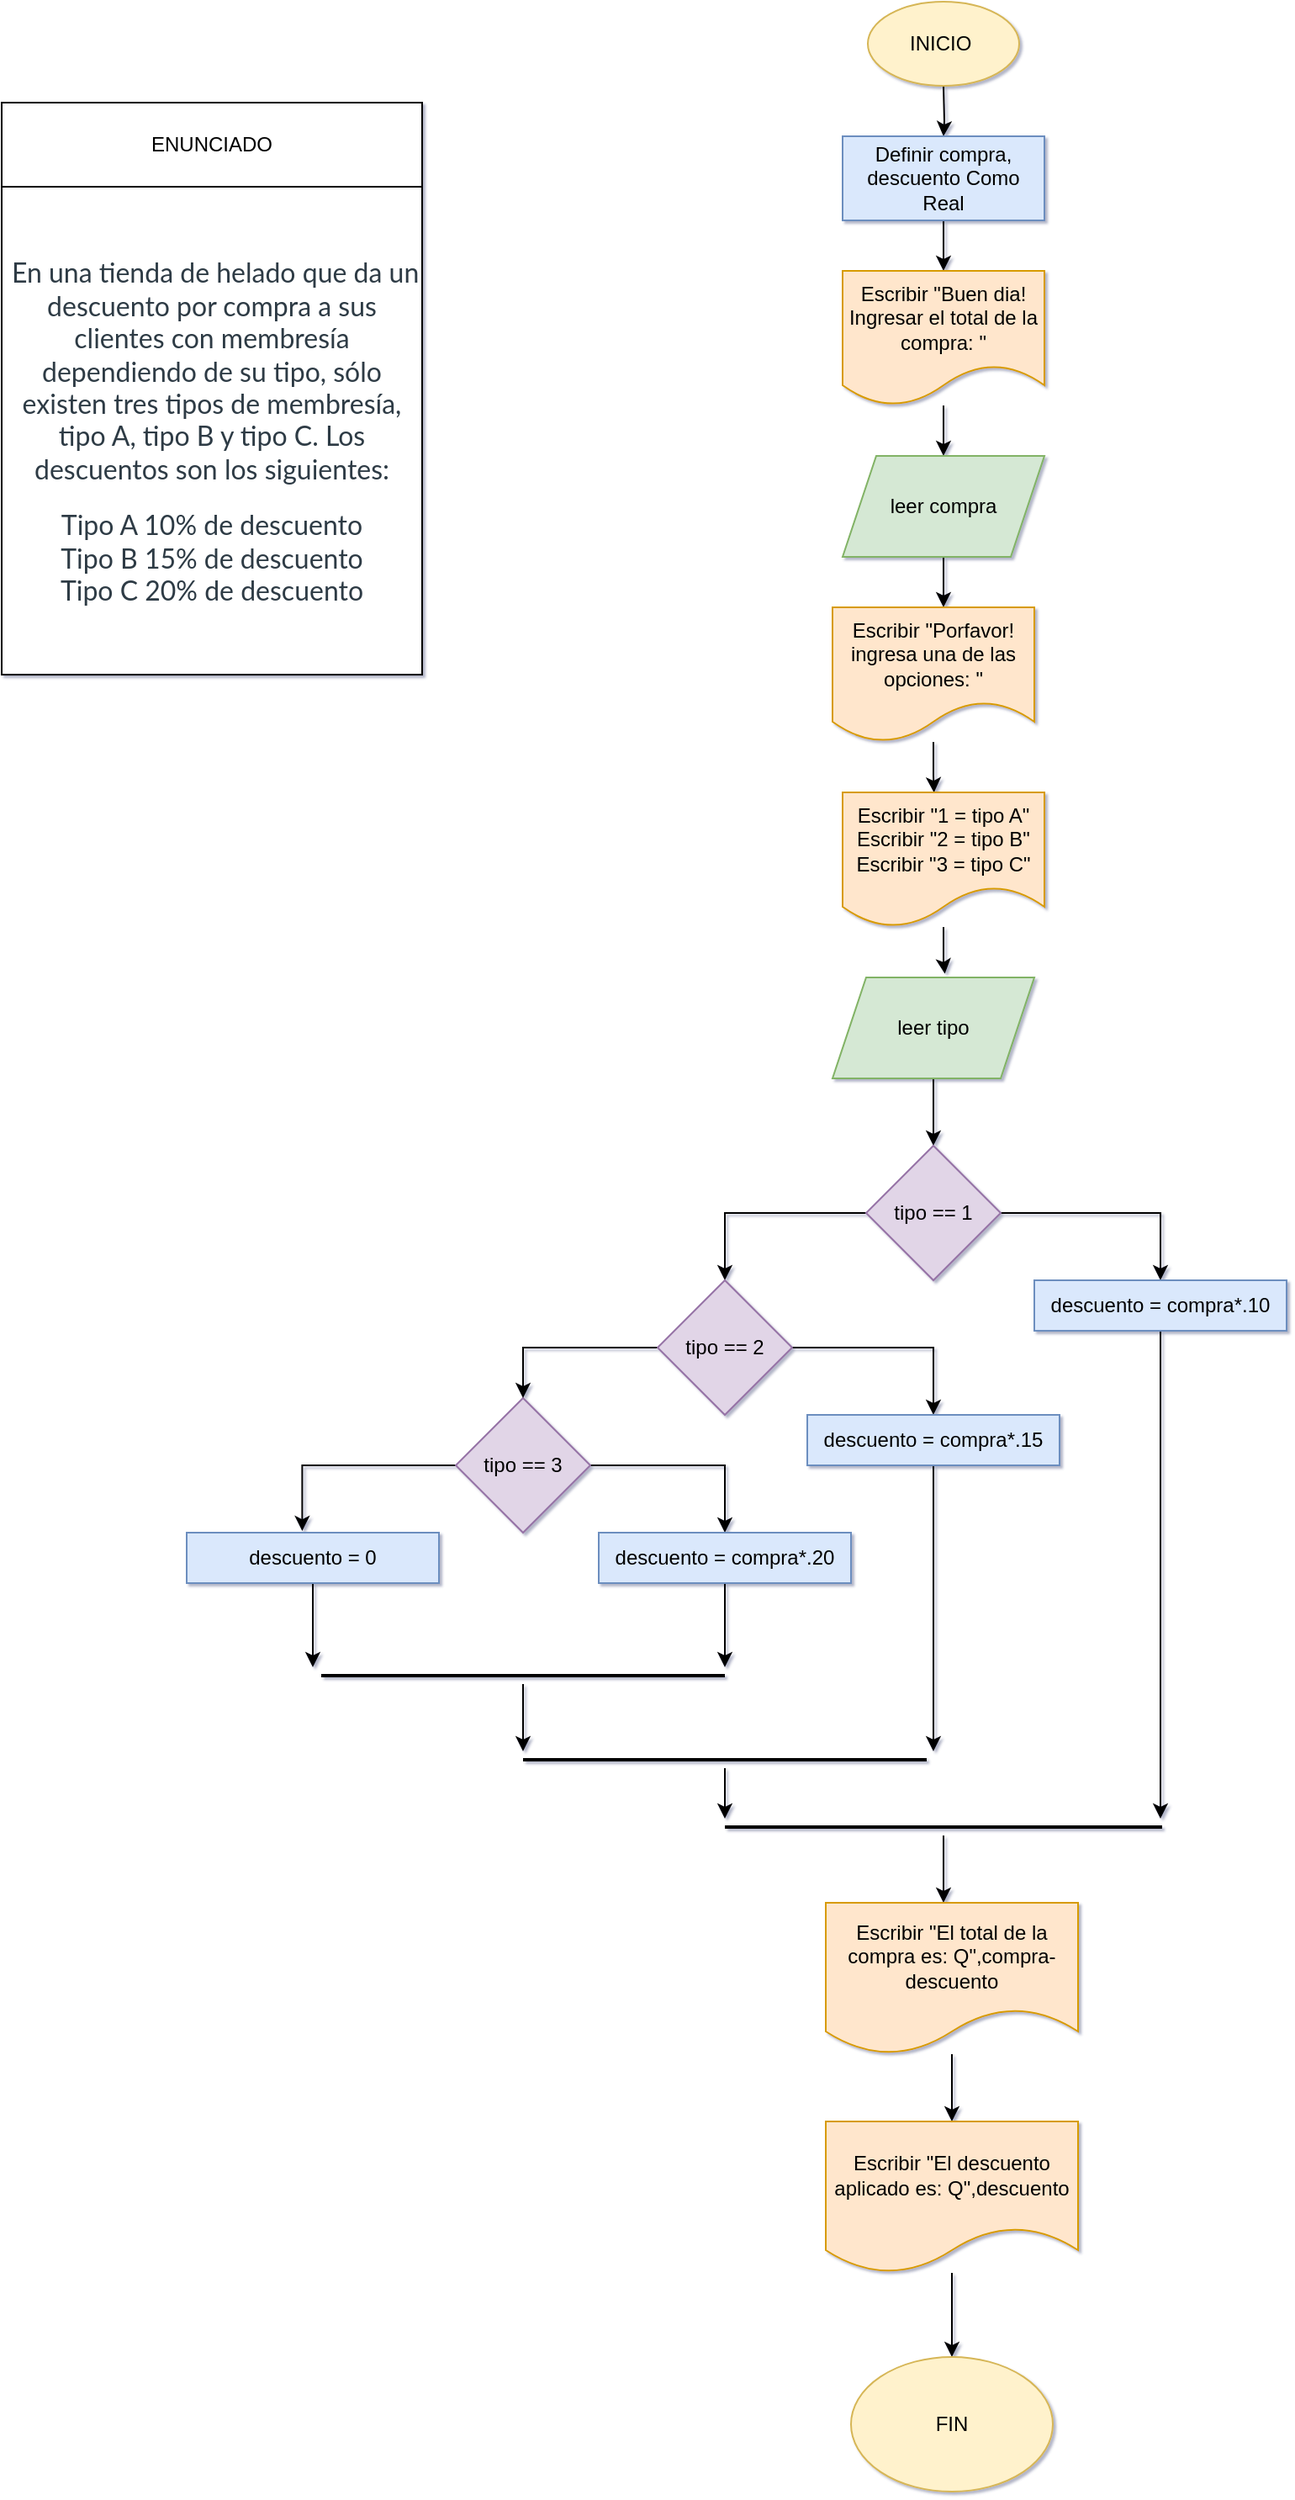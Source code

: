 <mxfile version="20.2.3" type="device"><diagram id="C5RBs43oDa-KdzZeNtuy" name="Page-1"><mxGraphModel dx="1038" dy="649" grid="1" gridSize="10" guides="1" tooltips="1" connect="1" arrows="1" fold="1" page="1" pageScale="1" pageWidth="827" pageHeight="1169" background="#ffffff" math="0" shadow="1"><root><mxCell id="WIyWlLk6GJQsqaUBKTNV-0"/><mxCell id="WIyWlLk6GJQsqaUBKTNV-1" parent="WIyWlLk6GJQsqaUBKTNV-0"/><mxCell id="t-VT9pYJsM7bT8XzLXTq-4" style="edgeStyle=orthogonalEdgeStyle;rounded=0;orthogonalLoop=1;jettySize=auto;html=1;exitX=0.5;exitY=1;exitDx=0;exitDy=0;" parent="WIyWlLk6GJQsqaUBKTNV-1" target="t-VT9pYJsM7bT8XzLXTq-2" edge="1"><mxGeometry relative="1" as="geometry"><mxPoint x="600" y="50" as="sourcePoint"/></mxGeometry></mxCell><mxCell id="t-VT9pYJsM7bT8XzLXTq-1" value="INICIO&amp;nbsp;" style="ellipse;whiteSpace=wrap;html=1;fillColor=#fff2cc;strokeColor=#d6b656;" parent="WIyWlLk6GJQsqaUBKTNV-1" vertex="1"><mxGeometry x="555" width="90" height="50" as="geometry"/></mxCell><mxCell id="t-VT9pYJsM7bT8XzLXTq-10" style="edgeStyle=orthogonalEdgeStyle;rounded=0;orthogonalLoop=1;jettySize=auto;html=1;entryX=0.5;entryY=0;entryDx=0;entryDy=0;" parent="WIyWlLk6GJQsqaUBKTNV-1" source="t-VT9pYJsM7bT8XzLXTq-2" target="t-VT9pYJsM7bT8XzLXTq-8" edge="1"><mxGeometry relative="1" as="geometry"/></mxCell><mxCell id="t-VT9pYJsM7bT8XzLXTq-2" value="Definir&amp;nbsp;compra, descuento Como Real" style="rounded=0;whiteSpace=wrap;html=1;fillColor=#dae8fc;strokeColor=#6c8ebf;" parent="WIyWlLk6GJQsqaUBKTNV-1" vertex="1"><mxGeometry x="540" y="80" width="120" height="50" as="geometry"/></mxCell><mxCell id="t-VT9pYJsM7bT8XzLXTq-12" style="edgeStyle=orthogonalEdgeStyle;rounded=0;orthogonalLoop=1;jettySize=auto;html=1;entryX=0.5;entryY=0;entryDx=0;entryDy=0;" parent="WIyWlLk6GJQsqaUBKTNV-1" source="t-VT9pYJsM7bT8XzLXTq-8" target="t-VT9pYJsM7bT8XzLXTq-11" edge="1"><mxGeometry relative="1" as="geometry"/></mxCell><mxCell id="t-VT9pYJsM7bT8XzLXTq-8" value="Escribir &quot;Buen dia! Ingresar el total de la compra: &quot;" style="shape=document;whiteSpace=wrap;html=1;boundedLbl=1;fillColor=#ffe6cc;strokeColor=#d79b00;" parent="WIyWlLk6GJQsqaUBKTNV-1" vertex="1"><mxGeometry x="540" y="160" width="120" height="80" as="geometry"/></mxCell><mxCell id="t-VT9pYJsM7bT8XzLXTq-15" style="edgeStyle=orthogonalEdgeStyle;rounded=0;orthogonalLoop=1;jettySize=auto;html=1;entryX=0.55;entryY=0;entryDx=0;entryDy=0;entryPerimeter=0;" parent="WIyWlLk6GJQsqaUBKTNV-1" source="t-VT9pYJsM7bT8XzLXTq-11" target="t-VT9pYJsM7bT8XzLXTq-13" edge="1"><mxGeometry relative="1" as="geometry"/></mxCell><mxCell id="t-VT9pYJsM7bT8XzLXTq-11" value="leer compra" style="shape=parallelogram;perimeter=parallelogramPerimeter;whiteSpace=wrap;html=1;fixedSize=1;fillColor=#d5e8d4;strokeColor=#82b366;" parent="WIyWlLk6GJQsqaUBKTNV-1" vertex="1"><mxGeometry x="540" y="270" width="120" height="60" as="geometry"/></mxCell><mxCell id="t-VT9pYJsM7bT8XzLXTq-20" style="edgeStyle=orthogonalEdgeStyle;rounded=0;orthogonalLoop=1;jettySize=auto;html=1;entryX=0.453;entryY=0.001;entryDx=0;entryDy=0;entryPerimeter=0;" parent="WIyWlLk6GJQsqaUBKTNV-1" source="t-VT9pYJsM7bT8XzLXTq-13" target="t-VT9pYJsM7bT8XzLXTq-18" edge="1"><mxGeometry relative="1" as="geometry"/></mxCell><mxCell id="t-VT9pYJsM7bT8XzLXTq-13" value="Escribir &quot;Porfavor! ingresa una de las opciones: &quot;" style="shape=document;whiteSpace=wrap;html=1;boundedLbl=1;fillColor=#ffe6cc;strokeColor=#d79b00;" parent="WIyWlLk6GJQsqaUBKTNV-1" vertex="1"><mxGeometry x="534" y="360" width="120" height="80" as="geometry"/></mxCell><mxCell id="t-VT9pYJsM7bT8XzLXTq-22" style="edgeStyle=orthogonalEdgeStyle;rounded=0;orthogonalLoop=1;jettySize=auto;html=1;entryX=0.557;entryY=-0.037;entryDx=0;entryDy=0;entryPerimeter=0;" parent="WIyWlLk6GJQsqaUBKTNV-1" source="t-VT9pYJsM7bT8XzLXTq-18" target="t-VT9pYJsM7bT8XzLXTq-21" edge="1"><mxGeometry relative="1" as="geometry"/></mxCell><mxCell id="t-VT9pYJsM7bT8XzLXTq-18" value="Escribir &quot;1 = tipo A&quot;&lt;br&gt;Escribir &quot;2 = tipo B&quot;&lt;br&gt;Escribir &quot;3 = tipo C&quot;" style="shape=document;whiteSpace=wrap;html=1;boundedLbl=1;fillColor=#ffe6cc;strokeColor=#d79b00;" parent="WIyWlLk6GJQsqaUBKTNV-1" vertex="1"><mxGeometry x="540" y="470" width="120" height="80" as="geometry"/></mxCell><mxCell id="t-VT9pYJsM7bT8XzLXTq-34" style="edgeStyle=orthogonalEdgeStyle;rounded=0;orthogonalLoop=1;jettySize=auto;html=1;entryX=0.5;entryY=0;entryDx=0;entryDy=0;" parent="WIyWlLk6GJQsqaUBKTNV-1" source="t-VT9pYJsM7bT8XzLXTq-21" target="t-VT9pYJsM7bT8XzLXTq-33" edge="1"><mxGeometry relative="1" as="geometry"/></mxCell><mxCell id="t-VT9pYJsM7bT8XzLXTq-21" value="leer tipo" style="shape=parallelogram;perimeter=parallelogramPerimeter;whiteSpace=wrap;html=1;fixedSize=1;fillColor=#d5e8d4;strokeColor=#82b366;" parent="WIyWlLk6GJQsqaUBKTNV-1" vertex="1"><mxGeometry x="534" y="580" width="120" height="60" as="geometry"/></mxCell><mxCell id="t-VT9pYJsM7bT8XzLXTq-36" style="edgeStyle=orthogonalEdgeStyle;rounded=0;orthogonalLoop=1;jettySize=auto;html=1;entryX=0.5;entryY=0;entryDx=0;entryDy=0;" parent="WIyWlLk6GJQsqaUBKTNV-1" source="t-VT9pYJsM7bT8XzLXTq-33" target="t-VT9pYJsM7bT8XzLXTq-35" edge="1"><mxGeometry relative="1" as="geometry"/></mxCell><mxCell id="t-VT9pYJsM7bT8XzLXTq-39" style="edgeStyle=orthogonalEdgeStyle;rounded=0;orthogonalLoop=1;jettySize=auto;html=1;entryX=0.5;entryY=0;entryDx=0;entryDy=0;" parent="WIyWlLk6GJQsqaUBKTNV-1" source="t-VT9pYJsM7bT8XzLXTq-33" target="t-VT9pYJsM7bT8XzLXTq-38" edge="1"><mxGeometry relative="1" as="geometry"/></mxCell><mxCell id="t-VT9pYJsM7bT8XzLXTq-33" value="tipo == 1" style="rhombus;whiteSpace=wrap;html=1;fillColor=#e1d5e7;strokeColor=#9673a6;" parent="WIyWlLk6GJQsqaUBKTNV-1" vertex="1"><mxGeometry x="554" y="680" width="80" height="80" as="geometry"/></mxCell><mxCell id="t-VT9pYJsM7bT8XzLXTq-57" style="edgeStyle=orthogonalEdgeStyle;rounded=0;orthogonalLoop=1;jettySize=auto;html=1;" parent="WIyWlLk6GJQsqaUBKTNV-1" source="t-VT9pYJsM7bT8XzLXTq-35" edge="1"><mxGeometry relative="1" as="geometry"><mxPoint x="729" y="1080" as="targetPoint"/></mxGeometry></mxCell><mxCell id="t-VT9pYJsM7bT8XzLXTq-35" value="descuento = compra*.10" style="rounded=0;whiteSpace=wrap;html=1;fillColor=#dae8fc;strokeColor=#6c8ebf;" parent="WIyWlLk6GJQsqaUBKTNV-1" vertex="1"><mxGeometry x="654" y="760" width="150" height="30" as="geometry"/></mxCell><mxCell id="t-VT9pYJsM7bT8XzLXTq-46" style="edgeStyle=orthogonalEdgeStyle;rounded=0;orthogonalLoop=1;jettySize=auto;html=1;entryX=0.5;entryY=0;entryDx=0;entryDy=0;" parent="WIyWlLk6GJQsqaUBKTNV-1" source="t-VT9pYJsM7bT8XzLXTq-37" target="t-VT9pYJsM7bT8XzLXTq-43" edge="1"><mxGeometry relative="1" as="geometry"/></mxCell><mxCell id="t-VT9pYJsM7bT8XzLXTq-48" style="edgeStyle=orthogonalEdgeStyle;rounded=0;orthogonalLoop=1;jettySize=auto;html=1;entryX=0.458;entryY=-0.032;entryDx=0;entryDy=0;entryPerimeter=0;" parent="WIyWlLk6GJQsqaUBKTNV-1" source="t-VT9pYJsM7bT8XzLXTq-37" target="t-VT9pYJsM7bT8XzLXTq-47" edge="1"><mxGeometry relative="1" as="geometry"/></mxCell><mxCell id="t-VT9pYJsM7bT8XzLXTq-37" value="tipo == 3" style="rhombus;whiteSpace=wrap;html=1;fillColor=#e1d5e7;strokeColor=#9673a6;" parent="WIyWlLk6GJQsqaUBKTNV-1" vertex="1"><mxGeometry x="310" y="830" width="80" height="80" as="geometry"/></mxCell><mxCell id="t-VT9pYJsM7bT8XzLXTq-44" style="edgeStyle=orthogonalEdgeStyle;rounded=0;orthogonalLoop=1;jettySize=auto;html=1;entryX=0.5;entryY=0;entryDx=0;entryDy=0;" parent="WIyWlLk6GJQsqaUBKTNV-1" source="t-VT9pYJsM7bT8XzLXTq-38" target="t-VT9pYJsM7bT8XzLXTq-42" edge="1"><mxGeometry relative="1" as="geometry"/></mxCell><mxCell id="t-VT9pYJsM7bT8XzLXTq-45" style="edgeStyle=orthogonalEdgeStyle;rounded=0;orthogonalLoop=1;jettySize=auto;html=1;entryX=0.5;entryY=0;entryDx=0;entryDy=0;" parent="WIyWlLk6GJQsqaUBKTNV-1" source="t-VT9pYJsM7bT8XzLXTq-38" target="t-VT9pYJsM7bT8XzLXTq-37" edge="1"><mxGeometry relative="1" as="geometry"/></mxCell><mxCell id="t-VT9pYJsM7bT8XzLXTq-38" value="tipo == 2" style="rhombus;whiteSpace=wrap;html=1;fillColor=#e1d5e7;strokeColor=#9673a6;" parent="WIyWlLk6GJQsqaUBKTNV-1" vertex="1"><mxGeometry x="430" y="760" width="80" height="80" as="geometry"/></mxCell><mxCell id="t-VT9pYJsM7bT8XzLXTq-55" style="edgeStyle=orthogonalEdgeStyle;rounded=0;orthogonalLoop=1;jettySize=auto;html=1;" parent="WIyWlLk6GJQsqaUBKTNV-1" source="t-VT9pYJsM7bT8XzLXTq-42" edge="1"><mxGeometry relative="1" as="geometry"><mxPoint x="594" y="1040" as="targetPoint"/></mxGeometry></mxCell><mxCell id="t-VT9pYJsM7bT8XzLXTq-42" value="descuento = compra*.15" style="rounded=0;whiteSpace=wrap;html=1;fillColor=#dae8fc;strokeColor=#6c8ebf;" parent="WIyWlLk6GJQsqaUBKTNV-1" vertex="1"><mxGeometry x="519" y="840" width="150" height="30" as="geometry"/></mxCell><mxCell id="t-VT9pYJsM7bT8XzLXTq-52" style="edgeStyle=orthogonalEdgeStyle;rounded=0;orthogonalLoop=1;jettySize=auto;html=1;" parent="WIyWlLk6GJQsqaUBKTNV-1" source="t-VT9pYJsM7bT8XzLXTq-43" edge="1"><mxGeometry relative="1" as="geometry"><mxPoint x="470" y="990" as="targetPoint"/></mxGeometry></mxCell><mxCell id="t-VT9pYJsM7bT8XzLXTq-43" value="descuento = compra*.20" style="rounded=0;whiteSpace=wrap;html=1;fillColor=#dae8fc;strokeColor=#6c8ebf;" parent="WIyWlLk6GJQsqaUBKTNV-1" vertex="1"><mxGeometry x="395" y="910" width="150" height="30" as="geometry"/></mxCell><mxCell id="t-VT9pYJsM7bT8XzLXTq-51" style="edgeStyle=orthogonalEdgeStyle;rounded=0;orthogonalLoop=1;jettySize=auto;html=1;" parent="WIyWlLk6GJQsqaUBKTNV-1" source="t-VT9pYJsM7bT8XzLXTq-47" edge="1"><mxGeometry relative="1" as="geometry"><mxPoint x="225.0" y="990" as="targetPoint"/></mxGeometry></mxCell><mxCell id="t-VT9pYJsM7bT8XzLXTq-47" value="descuento = 0" style="rounded=0;whiteSpace=wrap;html=1;fillColor=#dae8fc;strokeColor=#6c8ebf;" parent="WIyWlLk6GJQsqaUBKTNV-1" vertex="1"><mxGeometry x="150" y="910" width="150" height="30" as="geometry"/></mxCell><mxCell id="t-VT9pYJsM7bT8XzLXTq-54" style="edgeStyle=orthogonalEdgeStyle;rounded=0;orthogonalLoop=1;jettySize=auto;html=1;" parent="WIyWlLk6GJQsqaUBKTNV-1" source="t-VT9pYJsM7bT8XzLXTq-53" edge="1"><mxGeometry relative="1" as="geometry"><mxPoint x="350" y="1040" as="targetPoint"/></mxGeometry></mxCell><mxCell id="t-VT9pYJsM7bT8XzLXTq-53" value="" style="line;strokeWidth=2;html=1;" parent="WIyWlLk6GJQsqaUBKTNV-1" vertex="1"><mxGeometry x="230" y="990" width="240" height="10" as="geometry"/></mxCell><mxCell id="t-VT9pYJsM7bT8XzLXTq-58" style="edgeStyle=orthogonalEdgeStyle;rounded=0;orthogonalLoop=1;jettySize=auto;html=1;" parent="WIyWlLk6GJQsqaUBKTNV-1" source="t-VT9pYJsM7bT8XzLXTq-56" edge="1"><mxGeometry relative="1" as="geometry"><mxPoint x="470" y="1080" as="targetPoint"/></mxGeometry></mxCell><mxCell id="t-VT9pYJsM7bT8XzLXTq-56" value="" style="line;strokeWidth=2;html=1;" parent="WIyWlLk6GJQsqaUBKTNV-1" vertex="1"><mxGeometry x="350" y="1040" width="240" height="10" as="geometry"/></mxCell><mxCell id="t-VT9pYJsM7bT8XzLXTq-61" style="edgeStyle=orthogonalEdgeStyle;rounded=0;orthogonalLoop=1;jettySize=auto;html=1;" parent="WIyWlLk6GJQsqaUBKTNV-1" source="t-VT9pYJsM7bT8XzLXTq-60" edge="1"><mxGeometry relative="1" as="geometry"><mxPoint x="600" y="1130" as="targetPoint"/></mxGeometry></mxCell><mxCell id="t-VT9pYJsM7bT8XzLXTq-60" value="" style="line;strokeWidth=2;html=1;" parent="WIyWlLk6GJQsqaUBKTNV-1" vertex="1"><mxGeometry x="470" y="1080" width="260" height="10" as="geometry"/></mxCell><mxCell id="t-VT9pYJsM7bT8XzLXTq-63" style="edgeStyle=orthogonalEdgeStyle;rounded=0;orthogonalLoop=1;jettySize=auto;html=1;" parent="WIyWlLk6GJQsqaUBKTNV-1" source="t-VT9pYJsM7bT8XzLXTq-62" target="t-VT9pYJsM7bT8XzLXTq-64" edge="1"><mxGeometry relative="1" as="geometry"><mxPoint x="605" y="1260" as="targetPoint"/></mxGeometry></mxCell><mxCell id="t-VT9pYJsM7bT8XzLXTq-62" value="Escribir &quot;El total de la compra es: Q&quot;,compra-descuento" style="shape=document;whiteSpace=wrap;html=1;boundedLbl=1;fillColor=#ffe6cc;strokeColor=#d79b00;" parent="WIyWlLk6GJQsqaUBKTNV-1" vertex="1"><mxGeometry x="530" y="1130" width="150" height="90" as="geometry"/></mxCell><mxCell id="t-VT9pYJsM7bT8XzLXTq-66" style="edgeStyle=orthogonalEdgeStyle;rounded=0;orthogonalLoop=1;jettySize=auto;html=1;entryX=0.5;entryY=0;entryDx=0;entryDy=0;" parent="WIyWlLk6GJQsqaUBKTNV-1" source="t-VT9pYJsM7bT8XzLXTq-64" target="t-VT9pYJsM7bT8XzLXTq-65" edge="1"><mxGeometry relative="1" as="geometry"/></mxCell><mxCell id="t-VT9pYJsM7bT8XzLXTq-64" value="Escribir &quot;El descuento aplicado es: Q&quot;,descuento" style="shape=document;whiteSpace=wrap;html=1;boundedLbl=1;fillColor=#ffe6cc;strokeColor=#d79b00;" parent="WIyWlLk6GJQsqaUBKTNV-1" vertex="1"><mxGeometry x="530" y="1260" width="150" height="90" as="geometry"/></mxCell><mxCell id="t-VT9pYJsM7bT8XzLXTq-65" value="FIN" style="ellipse;whiteSpace=wrap;html=1;fillColor=#fff2cc;strokeColor=#d6b656;" parent="WIyWlLk6GJQsqaUBKTNV-1" vertex="1"><mxGeometry x="545" y="1400" width="120" height="80" as="geometry"/></mxCell><mxCell id="t-VT9pYJsM7bT8XzLXTq-69" value="" style="swimlane;startSize=0;" parent="WIyWlLk6GJQsqaUBKTNV-1" vertex="1"><mxGeometry x="40" y="60" width="250" height="340" as="geometry"/></mxCell><mxCell id="t-VT9pYJsM7bT8XzLXTq-71" value="&lt;span style=&quot;color: rgb(45, 59, 69); font-family: LatoWeb, &amp;quot;Lato Extended&amp;quot;, Lato, &amp;quot;Helvetica Neue&amp;quot;, Helvetica, Arial, sans-serif; font-size: 16px; text-align: start; background-color: rgb(255, 255, 255);&quot;&gt;&amp;nbsp;En&amp;nbsp;&lt;/span&gt;&lt;span style=&quot;color: rgb(45, 59, 69); font-family: LatoWeb, &amp;quot;Lato Extended&amp;quot;, Lato, &amp;quot;Helvetica Neue&amp;quot;, Helvetica, Arial, sans-serif; font-size: 16px; text-align: start; background-color: rgb(255, 255, 255);&quot;&gt;una tienda de helado que da un descuento por compra a sus clientes con membresía dependiendo de su tipo, sólo existen tres tipos de membresía, tipo A, tipo B y tipo C. Los descuentos son los siguientes:&lt;/span&gt;&lt;br style=&quot;color: rgb(45, 59, 69); font-family: LatoWeb, &amp;quot;Lato Extended&amp;quot;, Lato, &amp;quot;Helvetica Neue&amp;quot;, Helvetica, Arial, sans-serif; font-size: 16px; text-align: start; background-color: rgb(255, 255, 255);&quot;&gt;&lt;br style=&quot;color: rgb(45, 59, 69); font-family: LatoWeb, &amp;quot;Lato Extended&amp;quot;, Lato, &amp;quot;Helvetica Neue&amp;quot;, Helvetica, Arial, sans-serif; font-size: 16px; text-align: start; background-color: rgb(255, 255, 255);&quot;&gt;&lt;span style=&quot;color: rgb(45, 59, 69); font-family: LatoWeb, &amp;quot;Lato Extended&amp;quot;, Lato, &amp;quot;Helvetica Neue&amp;quot;, Helvetica, Arial, sans-serif; font-size: 16px; text-align: start; background-color: rgb(255, 255, 255);&quot;&gt;Tipo A 10% de descuento&lt;/span&gt;&lt;br style=&quot;color: rgb(45, 59, 69); font-family: LatoWeb, &amp;quot;Lato Extended&amp;quot;, Lato, &amp;quot;Helvetica Neue&amp;quot;, Helvetica, Arial, sans-serif; font-size: 16px; text-align: start; background-color: rgb(255, 255, 255);&quot;&gt;&lt;span style=&quot;color: rgb(45, 59, 69); font-family: LatoWeb, &amp;quot;Lato Extended&amp;quot;, Lato, &amp;quot;Helvetica Neue&amp;quot;, Helvetica, Arial, sans-serif; font-size: 16px; text-align: start; background-color: rgb(255, 255, 255);&quot;&gt;Tipo B 15% de descuento&lt;/span&gt;&lt;br style=&quot;color: rgb(45, 59, 69); font-family: LatoWeb, &amp;quot;Lato Extended&amp;quot;, Lato, &amp;quot;Helvetica Neue&amp;quot;, Helvetica, Arial, sans-serif; font-size: 16px; text-align: start; background-color: rgb(255, 255, 255);&quot;&gt;&lt;span style=&quot;color: rgb(45, 59, 69); font-family: LatoWeb, &amp;quot;Lato Extended&amp;quot;, Lato, &amp;quot;Helvetica Neue&amp;quot;, Helvetica, Arial, sans-serif; font-size: 16px; text-align: start; background-color: rgb(255, 255, 255);&quot;&gt;Tipo C 20% de descuento&lt;/span&gt;" style="whiteSpace=wrap;html=1;" parent="t-VT9pYJsM7bT8XzLXTq-69" vertex="1"><mxGeometry y="50" width="250" height="290" as="geometry"/></mxCell><mxCell id="t-VT9pYJsM7bT8XzLXTq-70" value="ENUNCIADO" style="whiteSpace=wrap;html=1;" parent="WIyWlLk6GJQsqaUBKTNV-1" vertex="1"><mxGeometry x="40" y="60" width="250" height="50" as="geometry"/></mxCell></root></mxGraphModel></diagram></mxfile>